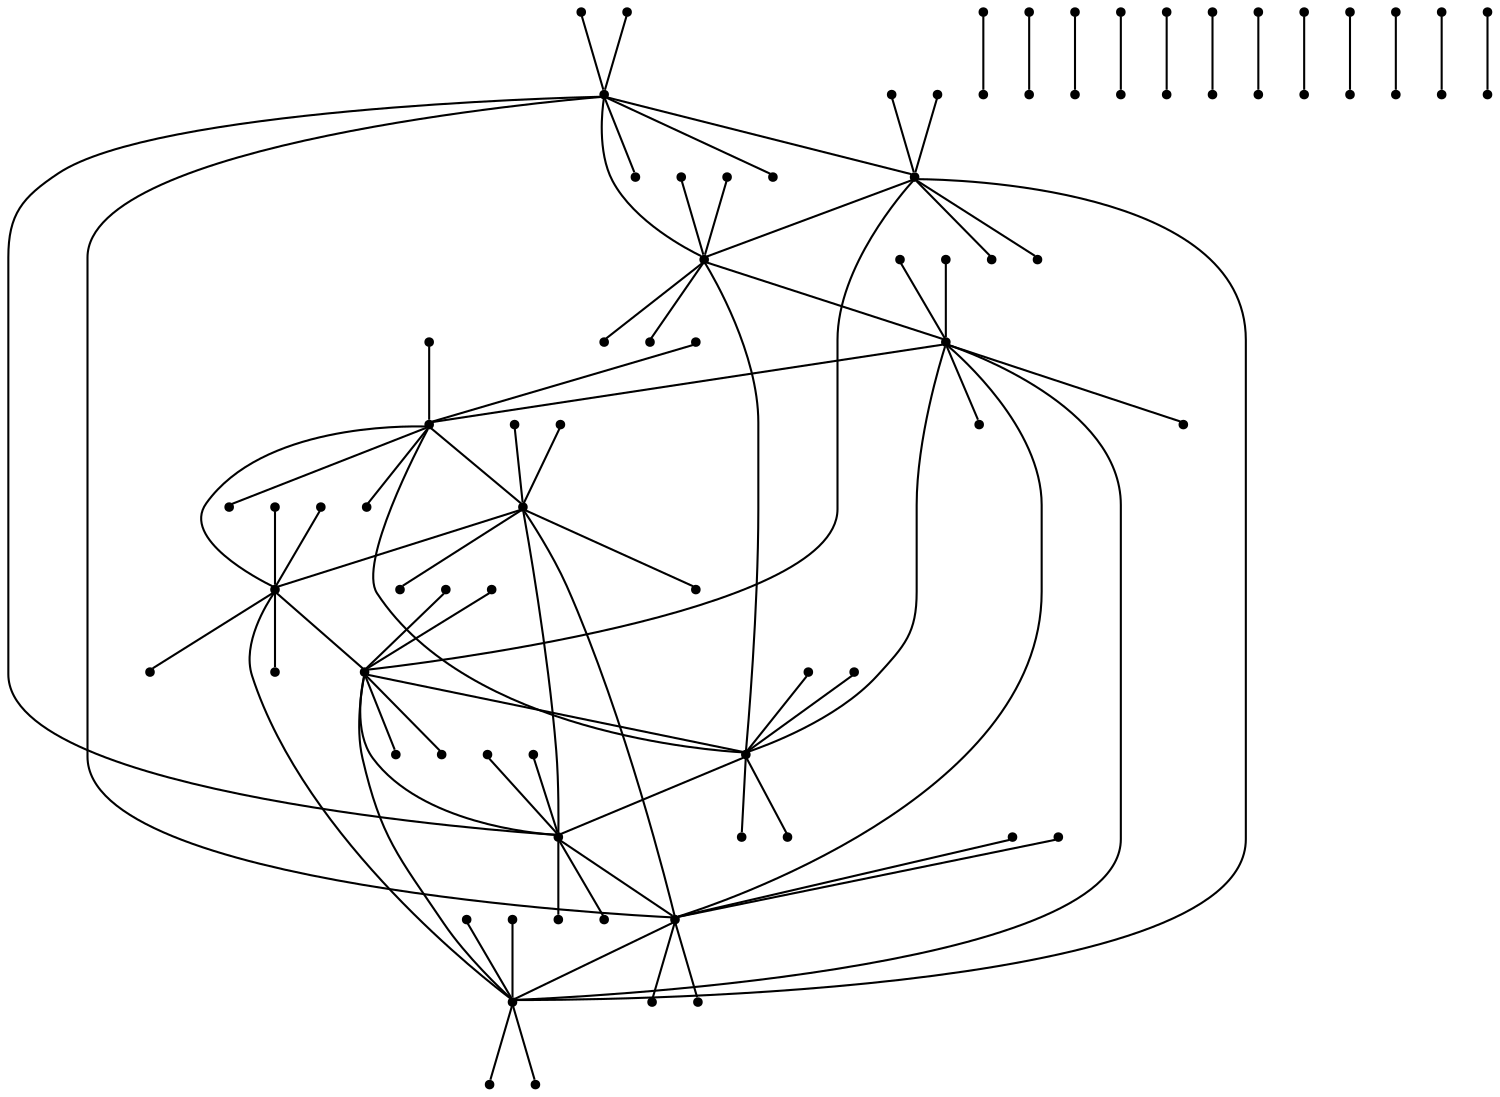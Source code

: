 graph {
  node [shape=point,comment="{\"directed\":false,\"doi\":\"10.1007/978-3-319-27261-0_17\",\"figure\":\"2 (3)\"}"]

  v0 [pos="896.8053867273226,759.5703372803265"]
  v1 [pos="865.5504076604492,384.5150579074875"]
  v2 [pos="646.7655541923347,853.334125329717"]
  v3 [pos="615.5105751254612,478.2789731321549"]
  v4 [pos="521.7456379248408,790.82493329679"]
  v5 [pos="490.49062706375844,415.76965392395107"]
  v6 [pos="959.3153448610695,635.0728631480802"]
  v7 [pos="959.3153448610695,228.24207782516999"]
  v8 [pos="959.3153448610695,884.0678114125728"]
  v9 [pos="928.0603657941961,259.4966738416334"]
  v10 [pos="709.2755123260818,728.315741263863"]
  v11 [pos="928.0603657941961,228.24207782516999"]
  v12 [pos="928.0603657941961,884.0678114125728"]
  v13 [pos="678.0205332592082,353.26046189102397"]
  v14 [pos="896.8053867273226,228.24207782516987"]
  v15 [pos="896.8053867273226,884.0678114125728"]
  v16 [pos="865.5504076604491,228.24207782516999"]
  v17 [pos="865.5504076604491,884.0678114125728"]
  v18 [pos="834.2954285935756,884.0678114125728"]
  v19 [pos="834.2954285935756,228.24207782516987"]
  v20 [pos="803.0404495267021,884.0678114125728"]
  v21 [pos="803.0404495267021,228.24207782516999"]
  v22 [pos="771.7854704598286,884.0678114125728"]
  v23 [pos="771.7854704598286,228.24207782516999"]
  v24 [pos="740.5304913929551,884.0678114125728"]
  v25 [pos="740.5304913929551,228.24207782516987"]
  v26 [pos="709.2755123260818,228.24207782516999"]
  v27 [pos="709.2755123260818,884.0678114125728"]
  v28 [pos="584.2555960585877,665.806549230936"]
  v29 [pos="678.0205332592082,228.24207782516999"]
  v30 [pos="678.0205332592082,884.0678114125728"]
  v31 [pos="553.0006169917142,291.27217979170473"]
  v32 [pos="646.7655541923347,228.24207782516987"]
  v33 [pos="646.7655541923347,884.0678114125728"]
  v34 [pos="615.5105751254612,228.24207782516999"]
  v35 [pos="615.5105751254612,884.0678114125728"]
  v36 [pos="584.2555960585877,228.24207782516999"]
  v37 [pos="584.2555960585878,884.0678114125728"]
  v38 [pos="553.0006169917142,228.24207782516987"]
  v39 [pos="553.0006169917142,884.0678114125728"]
  v40 [pos="521.7456061306319,228.24207782516999"]
  v41 [pos="521.7456061306319,884.0678114125728"]
  v42 [pos="490.49062706375844,228.24207782516999"]
  v43 [pos="490.49062706375844,884.0678114125728"]
  v44 [pos="459.7565643146662,540.2672552314741"]
  v45 [pos="991.0912402457242,540.2672552314741"]
  v46 [pos="991.0912402457242,790.3040233631823"]
  v47 [pos="459.7565643146662,790.3040233631823"]
  v48 [pos="459.7565643146662,822.0795293132535"]
  v49 [pos="991.0912402457243,822.0795293132535"]
  v50 [pos="991.0912402457242,853.3341253297172"]
  v51 [pos="459.7565643146662,853.3341253297172"]
  v52 [pos="991.0912402457243,290.751269858097"]
  v53 [pos="459.23564799688495,290.751269858097"]
  v54 [pos="991.0912402457243,415.76965392395107"]
  v55 [pos="459.23564799688495,415.76965392395107"]
  v56 [pos="459.23564799688495,447.0242499404146"]
  v57 [pos="991.0912402457243,447.0242499404146"]
  v58 [pos="991.0912402457243,478.2789731321549"]
  v59 [pos="459.23564799688495,478.2789731321549"]
  v60 [pos="459.23564799688495,509.5335691486184"]
  v61 [pos="991.0912402457242,509.5335691486184"]
  v62 [pos="991.0912402457242,665.806549230936"]
  v63 [pos="459.23564799688495,665.806549230936"]
  v64 [pos="459.23564799688495,697.0611452473995"]
  v65 [pos="991.0912402457243,697.0611452473995"]
  v66 [pos="991.0912402457242,728.315741263863"]
  v67 [pos="459.23564799688495,728.315741263863"]
  v68 [pos="991.0912402457242,759.5703372803265"]
  v69 [pos="459.23564799688495,759.5703372803265"]
  v70 [pos="991.0912402457243,260.0175837752412"]
  v71 [pos="458.71473167910375,260.0175837752412"]
  v72 [pos="458.71473167910375,322.5267758081683"]
  v73 [pos="991.0912402457243,322.5267758081683"]
  v74 [pos="991.0912402457242,353.7813718246317"]
  v75 [pos="458.7147316791037,353.7813718246317"]
  v76 [pos="991.0912402457243,385.03596784109527"]
  v77 [pos="458.71473167910375,385.03596784109527"]
  v78 [pos="458.7147316791037,572.5636711151532"]
  v79 [pos="991.0912402457243,572.5636711151532"]
  v80 [pos="458.71473167910375,603.8182671316167"]
  v81 [pos="991.0912402457243,603.8182671316167"]
  v82 [pos="991.0912402457242,635.0728631480802"]
  v83 [pos="458.7147316791037,635.0728631480802"]

  v83 -- v6 [id="-2",pos="458.7147316791037,635.0728631480802 959.3153448610695,635.0728631480802 959.3153448610695,635.0728631480802 959.3153448610695,635.0728631480802"]
  v6 -- v82 [id="-3",pos="959.3153448610695,635.0728631480802 991.0912402457242,635.0728631480802 991.0912402457242,635.0728631480802 991.0912402457242,635.0728631480802"]
  v80 -- v81 [id="-4",pos="458.71473167910375,603.8182671316167 991.0912402457243,603.8182671316167 991.0912402457243,603.8182671316167 991.0912402457243,603.8182671316167"]
  v78 -- v79 [id="-5",pos="458.7147316791037,572.5636711151532 991.0912402457243,572.5636711151532 991.0912402457243,572.5636711151532 991.0912402457243,572.5636711151532"]
  v77 -- v1 [id="-6",pos="458.71473167910375,385.03596784109527 865.5504076604492,384.5150579074875 865.5504076604492,384.5150579074875 865.5504076604492,384.5150579074875"]
  v1 -- v76 [id="-7",pos="865.5504076604492,384.5150579074875 991.0912402457243,385.03596784109527 991.0912402457243,385.03596784109527 991.0912402457243,385.03596784109527"]
  v75 -- v13 [id="-8",pos="458.7147316791037,353.7813718246317 678.0205332592082,353.26046189102397 678.0205332592082,353.26046189102397 678.0205332592082,353.26046189102397"]
  v13 -- v74 [id="-9",pos="678.0205332592082,353.26046189102397 991.0912402457242,353.7813718246317 991.0912402457242,353.7813718246317 991.0912402457242,353.7813718246317"]
  v72 -- v73 [id="-10",pos="458.71473167910375,322.5267758081683 991.0912402457243,322.5267758081683 991.0912402457243,322.5267758081683 991.0912402457243,322.5267758081683"]
  v71 -- v9 [id="-11",pos="458.71473167910375,260.0175837752412 928.0603657941961,259.4966738416334 928.0603657941961,259.4966738416334 928.0603657941961,259.4966738416334"]
  v9 -- v70 [id="-12",pos="928.0603657941961,259.4966738416334 991.0912402457243,260.0175837752412 991.0912402457243,260.0175837752412 991.0912402457243,260.0175837752412"]
  v69 -- v0 [id="-13",pos="459.23564799688495,759.5703372803265 896.8053867273226,759.5703372803265 896.8053867273226,759.5703372803265 896.8053867273226,759.5703372803265"]
  v0 -- v68 [id="-14",pos="896.8053867273226,759.5703372803265 991.0912402457242,759.5703372803265 991.0912402457242,759.5703372803265 991.0912402457242,759.5703372803265"]
  v67 -- v10 [id="-15",pos="459.23564799688495,728.315741263863 709.2755123260818,728.315741263863 709.2755123260818,728.315741263863 709.2755123260818,728.315741263863"]
  v10 -- v66 [id="-16",pos="709.2755123260818,728.315741263863 991.0912402457242,728.315741263863 991.0912402457242,728.315741263863 991.0912402457242,728.315741263863"]
  v64 -- v65 [id="-17",pos="459.23564799688495,697.0611452473995 991.0912402457243,697.0611452473995 991.0912402457243,697.0611452473995 991.0912402457243,697.0611452473995"]
  v63 -- v28 [id="-18",pos="459.23564799688495,665.806549230936 584.2555960585877,665.806549230936 584.2555960585877,665.806549230936 584.2555960585877,665.806549230936"]
  v28 -- v62 [id="-19",pos="584.2555960585877,665.806549230936 991.0912402457242,665.806549230936 991.0912402457242,665.806549230936 991.0912402457242,665.806549230936"]
  v60 -- v61 [id="-20",pos="459.23564799688495,509.5335691486184 991.0912402457242,509.5335691486184 991.0912402457242,509.5335691486184 991.0912402457242,509.5335691486184"]
  v59 -- v3 [id="-21",pos="459.23564799688495,478.2789731321549 615.5105751254612,478.2789731321549 615.5105751254612,478.2789731321549 615.5105751254612,478.2789731321549"]
  v3 -- v58 [id="-22",pos="615.5105751254612,478.2789731321549 991.0912402457243,478.2789731321549 991.0912402457243,478.2789731321549 991.0912402457243,478.2789731321549"]
  v56 -- v57 [id="-23",pos="459.23564799688495,447.0242499404146 991.0912402457243,447.0242499404146 991.0912402457243,447.0242499404146 991.0912402457243,447.0242499404146"]
  v55 -- v5 [id="-24",pos="459.23564799688495,415.76965392395107 490.49062706375844,415.76965392395107 490.49062706375844,415.76965392395107 490.49062706375844,415.76965392395107"]
  v5 -- v54 [id="-25",pos="490.49062706375844,415.76965392395107 991.0912402457243,415.76965392395107 991.0912402457243,415.76965392395107 991.0912402457243,415.76965392395107"]
  v53 -- v31 [id="-26",pos="459.23564799688495,290.751269858097 553.0006169917142,291.27217979170473 553.0006169917142,291.27217979170473 553.0006169917142,291.27217979170473"]
  v31 -- v52 [id="-27",pos="553.0006169917142,291.27217979170473 991.0912402457243,290.751269858097 991.0912402457243,290.751269858097 991.0912402457243,290.751269858097"]
  v51 -- v2 [id="-28",pos="459.7565643146662,853.3341253297172 646.7655541923347,853.334125329717 646.7655541923347,853.334125329717 646.7655541923347,853.334125329717"]
  v2 -- v50 [id="-29",pos="646.7655541923347,853.334125329717 991.0912402457242,853.3341253297172 991.0912402457242,853.3341253297172 991.0912402457242,853.3341253297172"]
  v48 -- v49 [id="-30",pos="459.7565643146662,822.0795293132535 991.0912402457243,822.0795293132535 991.0912402457243,822.0795293132535 991.0912402457243,822.0795293132535"]
  v47 -- v4 [id="-31",pos="459.7565643146662,790.3040233631823 521.7456379248408,790.82493329679 521.7456379248408,790.82493329679 521.7456379248408,790.82493329679"]
  v4 -- v46 [id="-32",pos="521.7456379248408,790.82493329679 991.0912402457242,790.3040233631823 991.0912402457242,790.3040233631823 991.0912402457242,790.3040233631823"]
  v44 -- v45 [id="-33",pos="459.7565643146662,540.2672552314741 991.0912402457242,540.2672552314741 991.0912402457242,540.2672552314741 991.0912402457242,540.2672552314741"]
  v43 -- v5 [id="-34",pos="490.49062706375844,884.0678114125728 490.49062706375844,415.76965392395107 490.49062706375844,415.76965392395107 490.49062706375844,415.76965392395107"]
  v5 -- v42 [id="-35",pos="490.49062706375844,415.76965392395107 490.49062706375844,228.24207782516999 490.49062706375844,228.24207782516999 490.49062706375844,228.24207782516999"]
  v5 -- v31 [id="-36",pos="490.49062706375844,415.76965392395107 553.0006169917142,291.27217979170473 553.0006169917142,291.27217979170473 553.0006169917142,291.27217979170473"]
  v5 -- v1 [id="-37",pos="490.49062706375844,415.76965392395107 865.5504076604492,384.5150579074875 865.5504076604492,384.5150579074875 865.5504076604492,384.5150579074875"]
  v4 -- v5 [id="-38",pos="521.7456379248408,790.82493329679 490.49062706375844,415.76965392395107 490.49062706375844,415.76965392395107 490.49062706375844,415.76965392395107"]
  v41 -- v4 [id="-39",pos="521.7456061306319,884.0678114125728 521.7456379248408,790.82493329679 521.7456379248408,790.82493329679 521.7456379248408,790.82493329679"]
  v4 -- v40 [id="-40",pos="521.7456379248408,790.82493329679 521.7456061306319,228.24207782516999 521.7456061306319,228.24207782516999 521.7456061306319,228.24207782516999"]
  v4 -- v0 [id="-41",pos="521.7456379248408,790.82493329679 896.8053867273226,759.5703372803265 896.8053867273226,759.5703372803265 896.8053867273226,759.5703372803265"]
  v31 -- v4 [id="-42",pos="553.0006169917142,291.27217979170473 521.7456379248408,790.82493329679 521.7456379248408,790.82493329679 521.7456379248408,790.82493329679"]
  v39 -- v31 [id="-43",pos="553.0006169917142,884.0678114125728 553.0006169917142,291.27217979170473 553.0006169917142,291.27217979170473 553.0006169917142,291.27217979170473"]
  v31 -- v38 [id="-44",pos="553.0006169917142,291.27217979170473 553.0006169917142,228.24207782516987 553.0006169917142,228.24207782516987 553.0006169917142,228.24207782516987"]
  v31 -- v9 [id="-45",pos="553.0006169917142,291.27217979170473 928.0603657941961,259.4966738416334 928.0603657941961,259.4966738416334 928.0603657941961,259.4966738416334"]
  v28 -- v4 [id="-46",pos="584.2555960585877,665.806549230936 521.7456379248408,790.82493329679 521.7456379248408,790.82493329679 521.7456379248408,790.82493329679"]
  v28 -- v31 [id="-47",pos="584.2555960585877,665.806549230936 553.0006169917142,291.27217979170473 553.0006169917142,291.27217979170473 553.0006169917142,291.27217979170473"]
  v37 -- v28 [id="-48",pos="584.2555960585878,884.0678114125728 584.2555960585877,665.806549230936 584.2555960585877,665.806549230936 584.2555960585877,665.806549230936"]
  v28 -- v36 [id="-49",pos="584.2555960585877,665.806549230936 584.2555960585877,228.24207782516999 584.2555960585877,228.24207782516999 584.2555960585877,228.24207782516999"]
  v28 -- v6 [id="-50",pos="584.2555960585877,665.806549230936 959.3153448610695,635.0728631480802 959.3153448610695,635.0728631480802 959.3153448610695,635.0728631480802"]
  v3 -- v5 [id="-51",pos="615.5105751254612,478.2789731321549 490.49062706375844,415.76965392395107 490.49062706375844,415.76965392395107 490.49062706375844,415.76965392395107"]
  v35 -- v3 [id="-52",pos="615.5105751254612,884.0678114125728 615.5105751254612,478.2789731321549 615.5105751254612,478.2789731321549 615.5105751254612,478.2789731321549"]
  v3 -- v34 [id="-53",pos="615.5105751254612,478.2789731321549 615.5105751254612,228.24207782516999 615.5105751254612,228.24207782516999 615.5105751254612,228.24207782516999"]
  v3 -- v13 [id="-54",pos="615.5105751254612,478.2789731321549 678.0205332592082,353.26046189102397 678.0205332592082,353.26046189102397 678.0205332592082,353.26046189102397"]
  v2 -- v4 [id="-55",pos="646.7655541923347,853.334125329717 521.7456379248408,790.82493329679 521.7456379248408,790.82493329679 521.7456379248408,790.82493329679"]
  v2 -- v3 [id="-56",pos="646.7655541923347,853.334125329717 615.5105751254612,478.2789731321549 615.5105751254612,478.2789731321549 615.5105751254612,478.2789731321549"]
  v33 -- v2 [id="-57",pos="646.7655541923347,884.0678114125728 646.7655541923347,853.334125329717 646.7655541923347,853.334125329717 646.7655541923347,853.334125329717"]
  v2 -- v32 [id="-58",pos="646.7655541923347,853.334125329717 646.7655541923347,228.24207782516987 646.7655541923347,228.24207782516987 646.7655541923347,228.24207782516987"]
  v13 -- v31 [id="-59",pos="678.0205332592082,353.26046189102397 553.0006169917142,291.27217979170473 553.0006169917142,291.27217979170473 553.0006169917142,291.27217979170473"]
  v13 -- v2 [id="-60",pos="678.0205332592082,353.26046189102397 646.7655541923347,853.334125329717 646.7655541923347,853.334125329717 646.7655541923347,853.334125329717"]
  v30 -- v13 [id="-61",pos="678.0205332592082,884.0678114125728 678.0205332592082,353.26046189102397 678.0205332592082,353.26046189102397 678.0205332592082,353.26046189102397"]
  v13 -- v29 [id="-62",pos="678.0205332592082,353.26046189102397 678.0205332592082,228.24207782516999 678.0205332592082,228.24207782516999 678.0205332592082,228.24207782516999"]
  v10 -- v28 [id="-63",pos="709.2755123260818,728.315741263863 584.2555960585877,665.806549230936 584.2555960585877,665.806549230936 584.2555960585877,665.806549230936"]
  v10 -- v2 [id="-64",pos="709.2755123260818,728.315741263863 646.7655541923347,853.334125329717 646.7655541923347,853.334125329717 646.7655541923347,853.334125329717"]
  v10 -- v13 [id="-65",pos="709.2755123260818,728.315741263863 678.0205332592082,353.26046189102397 678.0205332592082,353.26046189102397 678.0205332592082,353.26046189102397"]
  v27 -- v10 [id="-66",pos="709.2755123260818,884.0678114125728 709.2755123260818,728.315741263863 709.2755123260818,728.315741263863 709.2755123260818,728.315741263863"]
  v10 -- v26 [id="-67",pos="709.2755123260818,728.315741263863 709.2755123260818,228.24207782516999 709.2755123260818,228.24207782516999 709.2755123260818,228.24207782516999"]
  v24 -- v25 [id="-68",pos="740.5304913929551,884.0678114125728 740.5304913929551,228.24207782516987 740.5304913929551,228.24207782516987 740.5304913929551,228.24207782516987"]
  v22 -- v23 [id="-69",pos="771.7854704598286,884.0678114125728 771.7854704598286,228.24207782516999 771.7854704598286,228.24207782516999 771.7854704598286,228.24207782516999"]
  v20 -- v21 [id="-70",pos="803.0404495267021,884.0678114125728 803.0404495267021,228.24207782516999 803.0404495267021,228.24207782516999 803.0404495267021,228.24207782516999"]
  v18 -- v19 [id="-71",pos="834.2954285935756,884.0678114125728 834.2954285935756,228.24207782516987 834.2954285935756,228.24207782516987 834.2954285935756,228.24207782516987"]
  v1 -- v3 [id="-72",pos="865.5504076604492,384.5150579074875 615.5105751254612,478.2789731321549 615.5105751254612,478.2789731321549 615.5105751254612,478.2789731321549"]
  v17 -- v1 [id="-73",pos="865.5504076604491,884.0678114125728 865.5504076604492,384.5150579074875 865.5504076604492,384.5150579074875 865.5504076604492,384.5150579074875"]
  v1 -- v16 [id="-74",pos="865.5504076604492,384.5150579074875 865.5504076604491,228.24207782516999 865.5504076604491,228.24207782516999 865.5504076604491,228.24207782516999"]
  v1 -- v9 [id="-75",pos="865.5504076604492,384.5150579074875 928.0603657941961,259.4966738416334 928.0603657941961,259.4966738416334 928.0603657941961,259.4966738416334"]
  v0 -- v2 [id="-76",pos="896.8053867273226,759.5703372803265 646.7655541923347,853.334125329717 646.7655541923347,853.334125329717 646.7655541923347,853.334125329717"]
  v0 -- v1 [id="-77",pos="896.8053867273226,759.5703372803265 865.5504076604492,384.5150579074875 865.5504076604492,384.5150579074875 865.5504076604492,384.5150579074875"]
  v15 -- v0 [id="-78",pos="896.8053867273226,884.0678114125728 896.8053867273226,759.5703372803265 896.8053867273226,759.5703372803265 896.8053867273226,759.5703372803265"]
  v0 -- v14 [id="-79",pos="896.8053867273226,759.5703372803265 896.8053867273226,228.24207782516987 896.8053867273226,228.24207782516987 896.8053867273226,228.24207782516987"]
  v9 -- v13 [id="-80",pos="928.0603657941961,259.4966738416334 678.0205332592082,353.26046189102397 678.0205332592082,353.26046189102397 678.0205332592082,353.26046189102397"]
  v9 -- v0 [id="-81",pos="928.0603657941961,259.4966738416334 896.8053867273226,759.5703372803265 896.8053867273226,759.5703372803265 896.8053867273226,759.5703372803265"]
  v12 -- v9 [id="-82",pos="928.0603657941961,884.0678114125728 928.0603657941961,259.4966738416334 928.0603657941961,259.4966738416334 928.0603657941961,259.4966738416334"]
  v9 -- v11 [id="-83",pos="928.0603657941961,259.4966738416334 928.0603657941961,228.24207782516999 928.0603657941961,228.24207782516999 928.0603657941961,228.24207782516999"]
  v6 -- v10 [id="-84",pos="959.3153448610695,635.0728631480802 709.2755123260818,728.315741263863 709.2755123260818,728.315741263863 709.2755123260818,728.315741263863"]
  v6 -- v0 [id="-85",pos="959.3153448610695,635.0728631480802 896.8053867273226,759.5703372803265 896.8053867273226,759.5703372803265 896.8053867273226,759.5703372803265"]
  v6 -- v9 [id="-86",pos="959.3153448610695,635.0728631480802 928.0603657941961,259.4966738416334 928.0603657941961,259.4966738416334 928.0603657941961,259.4966738416334"]
  v8 -- v6 [id="-87",pos="959.3153448610695,884.0678114125728 959.3153448610695,635.0728631480802 959.3153448610695,635.0728631480802 959.3153448610695,635.0728631480802"]
  v6 -- v7 [id="-88",pos="959.3153448610695,635.0728631480802 959.3153448610695,228.24207782516999 959.3153448610695,228.24207782516999 959.3153448610695,228.24207782516999"]
}